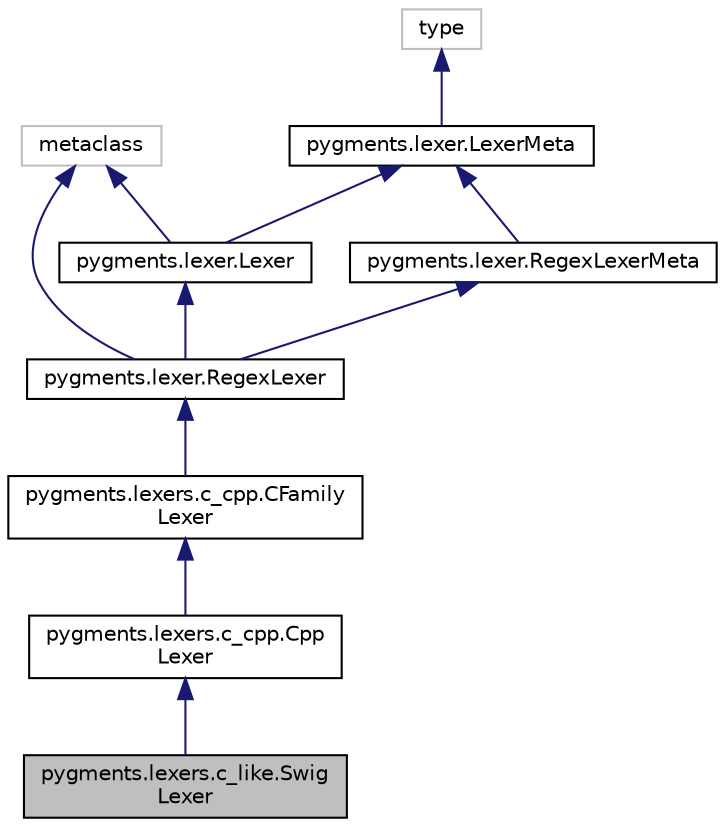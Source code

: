 digraph "pygments.lexers.c_like.SwigLexer"
{
 // LATEX_PDF_SIZE
  edge [fontname="Helvetica",fontsize="10",labelfontname="Helvetica",labelfontsize="10"];
  node [fontname="Helvetica",fontsize="10",shape=record];
  Node1 [label="pygments.lexers.c_like.Swig\lLexer",height=0.2,width=0.4,color="black", fillcolor="grey75", style="filled", fontcolor="black",tooltip=" "];
  Node2 -> Node1 [dir="back",color="midnightblue",fontsize="10",style="solid"];
  Node2 [label="pygments.lexers.c_cpp.Cpp\lLexer",height=0.2,width=0.4,color="black", fillcolor="white", style="filled",URL="$classpygments_1_1lexers_1_1c__cpp_1_1CppLexer.html",tooltip=" "];
  Node3 -> Node2 [dir="back",color="midnightblue",fontsize="10",style="solid"];
  Node3 [label="pygments.lexers.c_cpp.CFamily\lLexer",height=0.2,width=0.4,color="black", fillcolor="white", style="filled",URL="$classpygments_1_1lexers_1_1c__cpp_1_1CFamilyLexer.html",tooltip=" "];
  Node4 -> Node3 [dir="back",color="midnightblue",fontsize="10",style="solid"];
  Node4 [label="pygments.lexer.RegexLexer",height=0.2,width=0.4,color="black", fillcolor="white", style="filled",URL="$classpygments_1_1lexer_1_1RegexLexer.html",tooltip=" "];
  Node5 -> Node4 [dir="back",color="midnightblue",fontsize="10",style="solid"];
  Node5 [label="pygments.lexer.Lexer",height=0.2,width=0.4,color="black", fillcolor="white", style="filled",URL="$classpygments_1_1lexer_1_1Lexer.html",tooltip=" "];
  Node6 -> Node5 [dir="back",color="midnightblue",fontsize="10",style="solid"];
  Node6 [label="metaclass",height=0.2,width=0.4,color="grey75", fillcolor="white", style="filled",tooltip=" "];
  Node7 -> Node5 [dir="back",color="midnightblue",fontsize="10",style="solid"];
  Node7 [label="pygments.lexer.LexerMeta",height=0.2,width=0.4,color="black", fillcolor="white", style="filled",URL="$classpygments_1_1lexer_1_1LexerMeta.html",tooltip=" "];
  Node8 -> Node7 [dir="back",color="midnightblue",fontsize="10",style="solid"];
  Node8 [label="type",height=0.2,width=0.4,color="grey75", fillcolor="white", style="filled",tooltip=" "];
  Node6 -> Node4 [dir="back",color="midnightblue",fontsize="10",style="solid"];
  Node9 -> Node4 [dir="back",color="midnightblue",fontsize="10",style="solid"];
  Node9 [label="pygments.lexer.RegexLexerMeta",height=0.2,width=0.4,color="black", fillcolor="white", style="filled",URL="$classpygments_1_1lexer_1_1RegexLexerMeta.html",tooltip=" "];
  Node7 -> Node9 [dir="back",color="midnightblue",fontsize="10",style="solid"];
}
